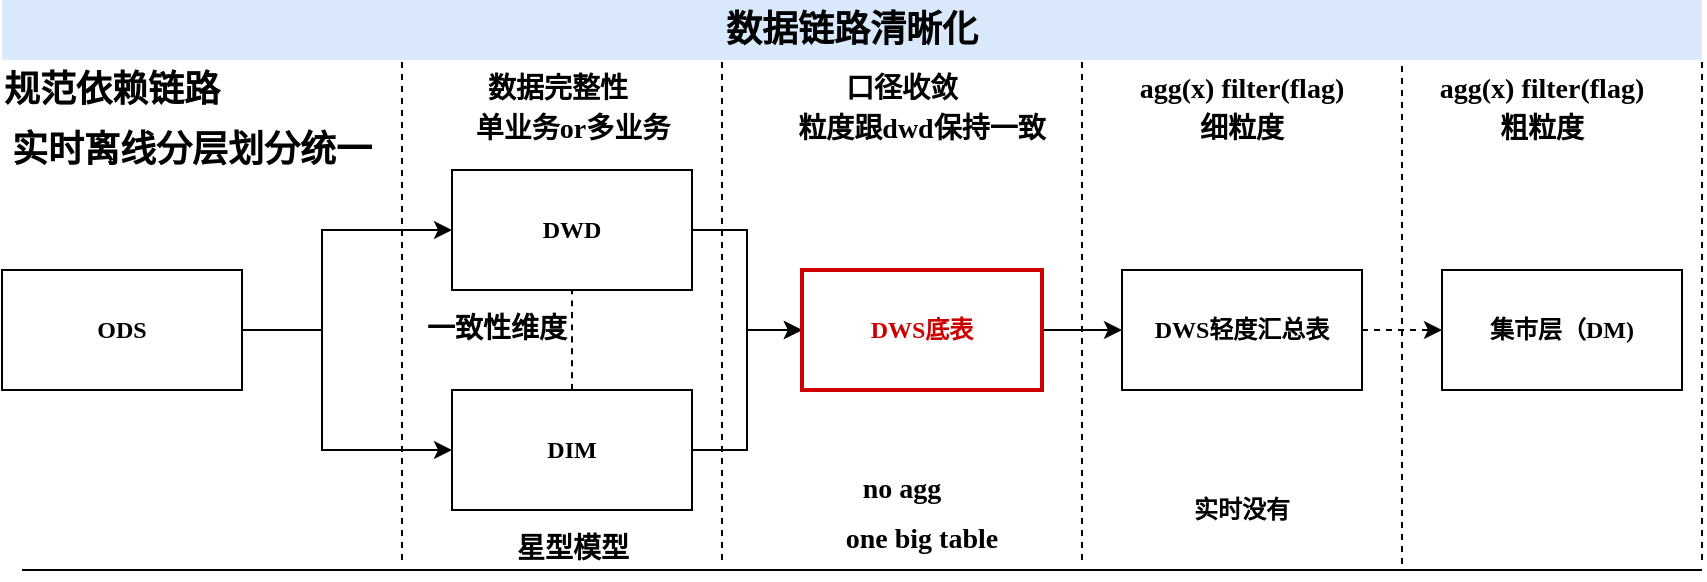 <mxfile version="21.0.2" type="github">
  <diagram name="第 1 页" id="MpJJtZff5AQATM6ygYIF">
    <mxGraphModel dx="794" dy="515" grid="1" gridSize="10" guides="1" tooltips="1" connect="1" arrows="1" fold="1" page="1" pageScale="1" pageWidth="827" pageHeight="1169" math="0" shadow="0">
      <root>
        <mxCell id="0" />
        <mxCell id="1" parent="0" />
        <mxCell id="arTTNSpRISgWZkCejGCT-1" style="edgeStyle=orthogonalEdgeStyle;rounded=0;orthogonalLoop=1;jettySize=auto;html=1;exitX=1;exitY=0.5;exitDx=0;exitDy=0;fontFamily=微软雅黑;" parent="1" source="arTTNSpRISgWZkCejGCT-3" target="arTTNSpRISgWZkCejGCT-5" edge="1">
          <mxGeometry relative="1" as="geometry">
            <Array as="points">
              <mxPoint x="230" y="545" />
              <mxPoint x="230" y="495" />
            </Array>
          </mxGeometry>
        </mxCell>
        <mxCell id="arTTNSpRISgWZkCejGCT-2" style="edgeStyle=orthogonalEdgeStyle;rounded=0;orthogonalLoop=1;jettySize=auto;html=1;exitX=1;exitY=0.5;exitDx=0;exitDy=0;fontFamily=微软雅黑;" parent="1" source="arTTNSpRISgWZkCejGCT-3" target="arTTNSpRISgWZkCejGCT-7" edge="1">
          <mxGeometry relative="1" as="geometry">
            <Array as="points">
              <mxPoint x="230" y="545" />
              <mxPoint x="230" y="605" />
            </Array>
          </mxGeometry>
        </mxCell>
        <mxCell id="arTTNSpRISgWZkCejGCT-3" value="&lt;b&gt;ODS&lt;/b&gt;" style="rounded=0;whiteSpace=wrap;html=1;fontFamily=微软雅黑;" parent="1" diagramCategory="general" diagramName="Rectangle" vertex="1">
          <mxGeometry x="70" y="515" width="120" height="60" as="geometry" />
        </mxCell>
        <mxCell id="arTTNSpRISgWZkCejGCT-4" style="edgeStyle=orthogonalEdgeStyle;rounded=0;orthogonalLoop=1;jettySize=auto;html=1;exitX=1;exitY=0.5;exitDx=0;exitDy=0;entryX=0;entryY=0.5;entryDx=0;entryDy=0;fontFamily=微软雅黑;" parent="1" source="arTTNSpRISgWZkCejGCT-5" target="arTTNSpRISgWZkCejGCT-12" edge="1">
          <mxGeometry relative="1" as="geometry" />
        </mxCell>
        <mxCell id="arTTNSpRISgWZkCejGCT-5" value="&lt;b&gt;DWD&lt;/b&gt;" style="rounded=0;whiteSpace=wrap;html=1;fontFamily=微软雅黑;" parent="1" diagramCategory="general" diagramName="Rectangle" vertex="1">
          <mxGeometry x="295" y="465" width="120" height="60" as="geometry" />
        </mxCell>
        <mxCell id="arTTNSpRISgWZkCejGCT-7" value="&lt;b&gt;DIM&lt;/b&gt;" style="rounded=0;whiteSpace=wrap;html=1;fontFamily=微软雅黑;" parent="1" diagramCategory="general" diagramName="Rectangle" vertex="1">
          <mxGeometry x="295" y="575" width="120" height="60" as="geometry" />
        </mxCell>
        <mxCell id="arTTNSpRISgWZkCejGCT-9" value="&lt;b&gt;集市层（DM)&lt;/b&gt;" style="rounded=0;whiteSpace=wrap;html=1;fontFamily=微软雅黑;" parent="1" diagramCategory="general" diagramName="Rectangle" vertex="1">
          <mxGeometry x="790" y="515" width="120" height="60" as="geometry" />
        </mxCell>
        <mxCell id="arTTNSpRISgWZkCejGCT-10" style="edgeStyle=orthogonalEdgeStyle;rounded=0;orthogonalLoop=1;jettySize=auto;html=1;exitX=1;exitY=0.5;exitDx=0;exitDy=0;entryX=0;entryY=0.5;entryDx=0;entryDy=0;fontFamily=微软雅黑;" parent="1" source="arTTNSpRISgWZkCejGCT-7" target="arTTNSpRISgWZkCejGCT-12" edge="1">
          <mxGeometry relative="1" as="geometry" />
        </mxCell>
        <mxCell id="arTTNSpRISgWZkCejGCT-11" value="&lt;b&gt;&lt;font style=&quot;font-size: 18px;&quot;&gt;规范依赖链路&lt;/font&gt;&lt;/b&gt;" style="text;html=1;strokeColor=none;fillColor=none;align=center;verticalAlign=middle;whiteSpace=wrap;rounded=0;fontFamily=微软雅黑;" parent="1" diagramCategory="general" diagramName="text" vertex="1">
          <mxGeometry x="70" y="415" width="110" height="20" as="geometry" />
        </mxCell>
        <mxCell id="arTTNSpRISgWZkCejGCT-18" style="edgeStyle=orthogonalEdgeStyle;rounded=0;orthogonalLoop=1;jettySize=auto;html=1;exitX=1;exitY=0.5;exitDx=0;exitDy=0;entryX=0;entryY=0.5;entryDx=0;entryDy=0;fontSize=16;fontFamily=微软雅黑;" parent="1" source="arTTNSpRISgWZkCejGCT-12" target="arTTNSpRISgWZkCejGCT-17" edge="1">
          <mxGeometry relative="1" as="geometry" />
        </mxCell>
        <mxCell id="arTTNSpRISgWZkCejGCT-12" value="&lt;b&gt;&lt;font color=&quot;#cc0000&quot;&gt;DWS底表&lt;/font&gt;&lt;/b&gt;" style="rounded=0;whiteSpace=wrap;html=1;strokeColor=#CC0000;strokeWidth=2;fontFamily=微软雅黑;" parent="1" diagramCategory="general" diagramName="Rectangle" vertex="1">
          <mxGeometry x="470" y="515" width="120" height="60" as="geometry" />
        </mxCell>
        <mxCell id="arTTNSpRISgWZkCejGCT-14" value="" style="endArrow=none;dashed=1;html=1;rounded=0;fontSize=16;fontFamily=微软雅黑;" parent="1" edge="1">
          <mxGeometry width="50" height="50" relative="1" as="geometry">
            <mxPoint x="270" y="660" as="sourcePoint" />
            <mxPoint x="270" y="410" as="targetPoint" />
          </mxGeometry>
        </mxCell>
        <mxCell id="arTTNSpRISgWZkCejGCT-15" value="" style="endArrow=none;dashed=1;html=1;rounded=0;fontSize=16;fontFamily=微软雅黑;" parent="1" edge="1">
          <mxGeometry width="50" height="50" relative="1" as="geometry">
            <mxPoint x="430" y="660" as="sourcePoint" />
            <mxPoint x="430" y="410" as="targetPoint" />
          </mxGeometry>
        </mxCell>
        <mxCell id="arTTNSpRISgWZkCejGCT-16" value="" style="endArrow=none;dashed=1;html=1;rounded=0;fontSize=16;fontFamily=微软雅黑;" parent="1" edge="1">
          <mxGeometry width="50" height="50" relative="1" as="geometry">
            <mxPoint x="610" y="660" as="sourcePoint" />
            <mxPoint x="610" y="410" as="targetPoint" />
          </mxGeometry>
        </mxCell>
        <mxCell id="arTTNSpRISgWZkCejGCT-19" style="edgeStyle=orthogonalEdgeStyle;rounded=0;orthogonalLoop=1;jettySize=auto;html=1;exitX=1;exitY=0.5;exitDx=0;exitDy=0;entryX=0;entryY=0.5;entryDx=0;entryDy=0;fontSize=16;dashed=1;fontFamily=微软雅黑;" parent="1" source="arTTNSpRISgWZkCejGCT-17" target="arTTNSpRISgWZkCejGCT-9" edge="1">
          <mxGeometry relative="1" as="geometry" />
        </mxCell>
        <mxCell id="arTTNSpRISgWZkCejGCT-17" value="&lt;b&gt;DWS轻度汇总表&lt;/b&gt;" style="rounded=0;whiteSpace=wrap;html=1;fontFamily=微软雅黑;" parent="1" diagramCategory="general" diagramName="Rectangle" vertex="1">
          <mxGeometry x="630" y="515" width="120" height="60" as="geometry" />
        </mxCell>
        <mxCell id="arTTNSpRISgWZkCejGCT-20" value="" style="endArrow=none;dashed=1;html=1;rounded=0;fontSize=16;fontFamily=微软雅黑;entryX=0;entryY=0;entryDx=0;entryDy=0;" parent="1" edge="1">
          <mxGeometry width="50" height="50" relative="1" as="geometry">
            <mxPoint x="770" y="662" as="sourcePoint" />
            <mxPoint x="770" y="412" as="targetPoint" />
          </mxGeometry>
        </mxCell>
        <mxCell id="arTTNSpRISgWZkCejGCT-22" value="口径收敛" style="text;html=1;strokeColor=none;fillColor=none;align=center;verticalAlign=middle;whiteSpace=wrap;rounded=0;fontSize=14;fontStyle=1;fontFamily=微软雅黑;" parent="1" vertex="1">
          <mxGeometry x="440" y="410" width="160" height="30" as="geometry" />
        </mxCell>
        <mxCell id="arTTNSpRISgWZkCejGCT-23" value="one big table" style="text;html=1;strokeColor=none;fillColor=none;align=center;verticalAlign=middle;whiteSpace=wrap;rounded=0;fontSize=14;fontStyle=1;fontFamily=微软雅黑;" parent="1" vertex="1">
          <mxGeometry x="450" y="635" width="160" height="30" as="geometry" />
        </mxCell>
        <mxCell id="arTTNSpRISgWZkCejGCT-24" value="星型模型" style="text;html=1;strokeColor=none;fillColor=none;align=center;verticalAlign=middle;whiteSpace=wrap;rounded=0;fontSize=14;fontStyle=1;fontFamily=微软雅黑;" parent="1" vertex="1">
          <mxGeometry x="287.5" y="640" width="135" height="30" as="geometry" />
        </mxCell>
        <mxCell id="arTTNSpRISgWZkCejGCT-25" value="粒度跟dwd保持一致" style="text;html=1;strokeColor=none;fillColor=none;align=center;verticalAlign=middle;whiteSpace=wrap;rounded=0;fontSize=14;fontStyle=1;fontFamily=微软雅黑;" parent="1" vertex="1">
          <mxGeometry x="450" y="430" width="160" height="30" as="geometry" />
        </mxCell>
        <mxCell id="arTTNSpRISgWZkCejGCT-26" value="agg(x) filter(flag)" style="text;html=1;strokeColor=none;fillColor=none;align=center;verticalAlign=middle;whiteSpace=wrap;rounded=0;fontSize=14;fontStyle=1;fontFamily=微软雅黑;" parent="1" vertex="1">
          <mxGeometry x="620" y="410" width="140" height="30" as="geometry" />
        </mxCell>
        <mxCell id="arTTNSpRISgWZkCejGCT-27" value="" style="endArrow=none;dashed=1;html=1;rounded=0;fontSize=16;fontFamily=微软雅黑;entryX=1;entryY=1;entryDx=0;entryDy=0;" parent="1" target="arTTNSpRISgWZkCejGCT-34" edge="1">
          <mxGeometry width="50" height="50" relative="1" as="geometry">
            <mxPoint x="920" y="660" as="sourcePoint" />
            <mxPoint x="920" y="420" as="targetPoint" />
          </mxGeometry>
        </mxCell>
        <mxCell id="arTTNSpRISgWZkCejGCT-28" value="单业务or多业务" style="text;html=1;strokeColor=none;fillColor=none;align=center;verticalAlign=middle;whiteSpace=wrap;rounded=0;fontSize=14;fontStyle=1;fontFamily=微软雅黑;" parent="1" vertex="1">
          <mxGeometry x="282.5" y="430" width="145" height="30" as="geometry" />
        </mxCell>
        <mxCell id="arTTNSpRISgWZkCejGCT-29" value="agg(x) filter(flag)" style="text;html=1;strokeColor=none;fillColor=none;align=center;verticalAlign=middle;whiteSpace=wrap;rounded=0;fontSize=14;fontStyle=1;fontFamily=微软雅黑;" parent="1" vertex="1">
          <mxGeometry x="770" y="410" width="140" height="30" as="geometry" />
        </mxCell>
        <mxCell id="arTTNSpRISgWZkCejGCT-30" value="no agg" style="text;html=1;strokeColor=none;fillColor=none;align=center;verticalAlign=middle;whiteSpace=wrap;rounded=0;fontSize=14;fontStyle=1;fontFamily=微软雅黑;" parent="1" vertex="1">
          <mxGeometry x="440" y="610" width="160" height="30" as="geometry" />
        </mxCell>
        <mxCell id="arTTNSpRISgWZkCejGCT-31" value="数据完整性" style="text;html=1;strokeColor=none;fillColor=none;align=center;verticalAlign=middle;whiteSpace=wrap;rounded=0;fontSize=14;fontStyle=1;fontFamily=微软雅黑;" parent="1" vertex="1">
          <mxGeometry x="267.5" y="410" width="160" height="30" as="geometry" />
        </mxCell>
        <mxCell id="arTTNSpRISgWZkCejGCT-32" value="细粒度" style="text;html=1;strokeColor=none;fillColor=none;align=center;verticalAlign=middle;whiteSpace=wrap;rounded=0;fontSize=14;fontStyle=1;fontFamily=微软雅黑;" parent="1" vertex="1">
          <mxGeometry x="610" y="430" width="160" height="30" as="geometry" />
        </mxCell>
        <mxCell id="arTTNSpRISgWZkCejGCT-33" value="粗粒度" style="text;html=1;strokeColor=none;fillColor=none;align=center;verticalAlign=middle;whiteSpace=wrap;rounded=0;fontSize=14;fontStyle=1;fontFamily=微软雅黑;" parent="1" vertex="1">
          <mxGeometry x="760" y="430" width="160" height="30" as="geometry" />
        </mxCell>
        <mxCell id="arTTNSpRISgWZkCejGCT-34" value="&lt;font size=&quot;1&quot; color=&quot;#000000&quot;&gt;&lt;b style=&quot;font-size: 18px;&quot;&gt;数据链路清晰化&lt;/b&gt;&lt;/font&gt;" style="rounded=0;whiteSpace=wrap;html=1;strokeColor=none;strokeWidth=1;fontSize=14;fillColor=#dae8fc;fontFamily=微软雅黑;" parent="1" vertex="1">
          <mxGeometry x="70" y="380" width="850" height="30" as="geometry" />
        </mxCell>
        <mxCell id="arTTNSpRISgWZkCejGCT-35" value="一致性维度" style="text;html=1;strokeColor=none;fillColor=none;align=center;verticalAlign=middle;whiteSpace=wrap;rounded=0;fontSize=14;fontStyle=1;fontFamily=微软雅黑;" parent="1" vertex="1">
          <mxGeometry x="250" y="530" width="135" height="30" as="geometry" />
        </mxCell>
        <mxCell id="arTTNSpRISgWZkCejGCT-37" value="" style="endArrow=none;html=1;dashed=1;fontSize=14;fontColor=#000000;curved=1;entryX=0.5;entryY=1;entryDx=0;entryDy=0;fontFamily=微软雅黑;" parent="1" source="arTTNSpRISgWZkCejGCT-7" target="arTTNSpRISgWZkCejGCT-5" edge="1">
          <mxGeometry width="50" height="50" relative="1" as="geometry">
            <mxPoint x="160" y="810" as="sourcePoint" />
            <mxPoint x="210" y="760" as="targetPoint" />
          </mxGeometry>
        </mxCell>
        <mxCell id="KGGYFP8Ysn4OgJbA4kyq-1" value="" style="endArrow=none;html=1;rounded=0;" edge="1" parent="1">
          <mxGeometry width="50" height="50" relative="1" as="geometry">
            <mxPoint x="80" y="665" as="sourcePoint" />
            <mxPoint x="920" y="665" as="targetPoint" />
          </mxGeometry>
        </mxCell>
        <mxCell id="KGGYFP8Ysn4OgJbA4kyq-3" value="&lt;b&gt;实时没有&lt;/b&gt;" style="text;html=1;strokeColor=none;fillColor=none;align=center;verticalAlign=middle;whiteSpace=wrap;rounded=0;" vertex="1" parent="1">
          <mxGeometry x="660" y="620" width="60" height="30" as="geometry" />
        </mxCell>
        <mxCell id="KGGYFP8Ysn4OgJbA4kyq-4" value="&lt;span style=&quot;font-size: 18px;&quot;&gt;&lt;b&gt;实时离线分层划分统一&lt;/b&gt;&lt;/span&gt;" style="text;html=1;strokeColor=none;fillColor=none;align=center;verticalAlign=middle;whiteSpace=wrap;rounded=0;fontFamily=微软雅黑;" diagramCategory="general" diagramName="text" vertex="1" parent="1">
          <mxGeometry x="70" y="445" width="190" height="20" as="geometry" />
        </mxCell>
      </root>
    </mxGraphModel>
  </diagram>
</mxfile>
